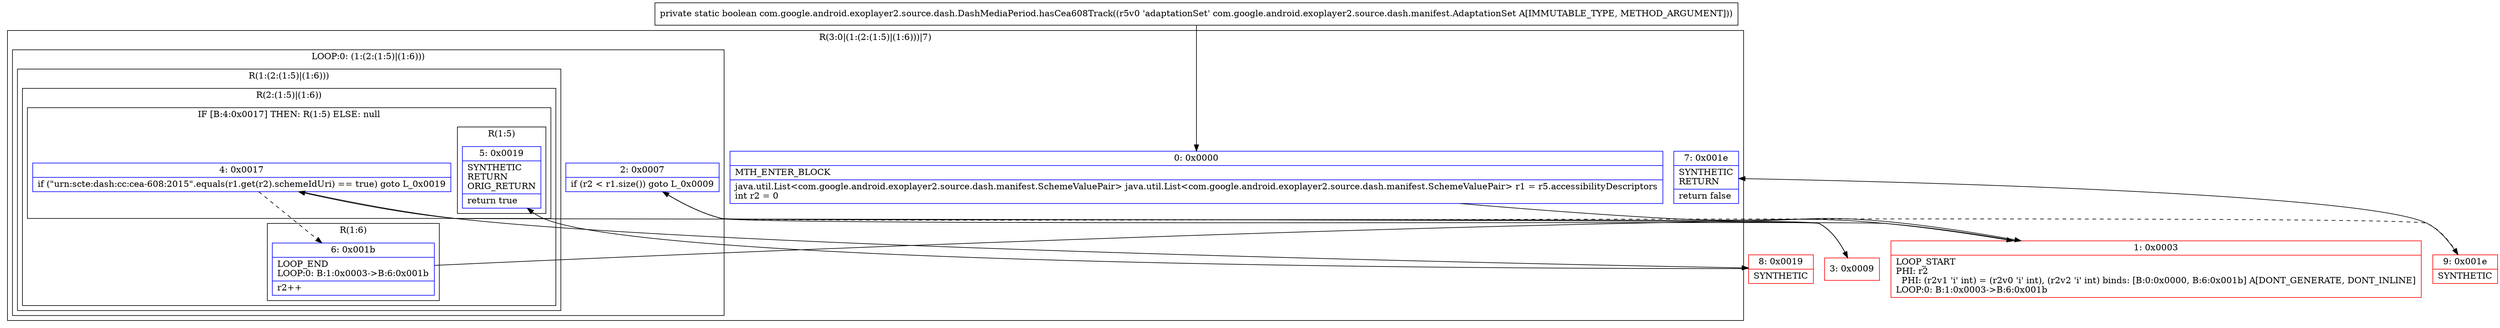 digraph "CFG forcom.google.android.exoplayer2.source.dash.DashMediaPeriod.hasCea608Track(Lcom\/google\/android\/exoplayer2\/source\/dash\/manifest\/AdaptationSet;)Z" {
subgraph cluster_Region_2080259409 {
label = "R(3:0|(1:(2:(1:5)|(1:6)))|7)";
node [shape=record,color=blue];
Node_0 [shape=record,label="{0\:\ 0x0000|MTH_ENTER_BLOCK\l|java.util.List\<com.google.android.exoplayer2.source.dash.manifest.SchemeValuePair\> java.util.List\<com.google.android.exoplayer2.source.dash.manifest.SchemeValuePair\> r1 = r5.accessibilityDescriptors\lint r2 = 0\l}"];
subgraph cluster_LoopRegion_1389679561 {
label = "LOOP:0: (1:(2:(1:5)|(1:6)))";
node [shape=record,color=blue];
Node_2 [shape=record,label="{2\:\ 0x0007|if (r2 \< r1.size()) goto L_0x0009\l}"];
subgraph cluster_Region_1305009264 {
label = "R(1:(2:(1:5)|(1:6)))";
node [shape=record,color=blue];
subgraph cluster_Region_137543564 {
label = "R(2:(1:5)|(1:6))";
node [shape=record,color=blue];
subgraph cluster_IfRegion_1780664536 {
label = "IF [B:4:0x0017] THEN: R(1:5) ELSE: null";
node [shape=record,color=blue];
Node_4 [shape=record,label="{4\:\ 0x0017|if (\"urn:scte:dash:cc:cea\-608:2015\".equals(r1.get(r2).schemeIdUri) == true) goto L_0x0019\l}"];
subgraph cluster_Region_616128115 {
label = "R(1:5)";
node [shape=record,color=blue];
Node_5 [shape=record,label="{5\:\ 0x0019|SYNTHETIC\lRETURN\lORIG_RETURN\l|return true\l}"];
}
}
subgraph cluster_Region_1750786033 {
label = "R(1:6)";
node [shape=record,color=blue];
Node_6 [shape=record,label="{6\:\ 0x001b|LOOP_END\lLOOP:0: B:1:0x0003\-\>B:6:0x001b\l|r2++\l}"];
}
}
}
}
Node_7 [shape=record,label="{7\:\ 0x001e|SYNTHETIC\lRETURN\l|return false\l}"];
}
Node_1 [shape=record,color=red,label="{1\:\ 0x0003|LOOP_START\lPHI: r2 \l  PHI: (r2v1 'i' int) = (r2v0 'i' int), (r2v2 'i' int) binds: [B:0:0x0000, B:6:0x001b] A[DONT_GENERATE, DONT_INLINE]\lLOOP:0: B:1:0x0003\-\>B:6:0x001b\l}"];
Node_3 [shape=record,color=red,label="{3\:\ 0x0009}"];
Node_8 [shape=record,color=red,label="{8\:\ 0x0019|SYNTHETIC\l}"];
Node_9 [shape=record,color=red,label="{9\:\ 0x001e|SYNTHETIC\l}"];
MethodNode[shape=record,label="{private static boolean com.google.android.exoplayer2.source.dash.DashMediaPeriod.hasCea608Track((r5v0 'adaptationSet' com.google.android.exoplayer2.source.dash.manifest.AdaptationSet A[IMMUTABLE_TYPE, METHOD_ARGUMENT])) }"];
MethodNode -> Node_0;
Node_0 -> Node_1;
Node_2 -> Node_3;
Node_2 -> Node_9[style=dashed];
Node_4 -> Node_6[style=dashed];
Node_4 -> Node_8;
Node_6 -> Node_1;
Node_1 -> Node_2;
Node_3 -> Node_4;
Node_8 -> Node_5;
Node_9 -> Node_7;
}


